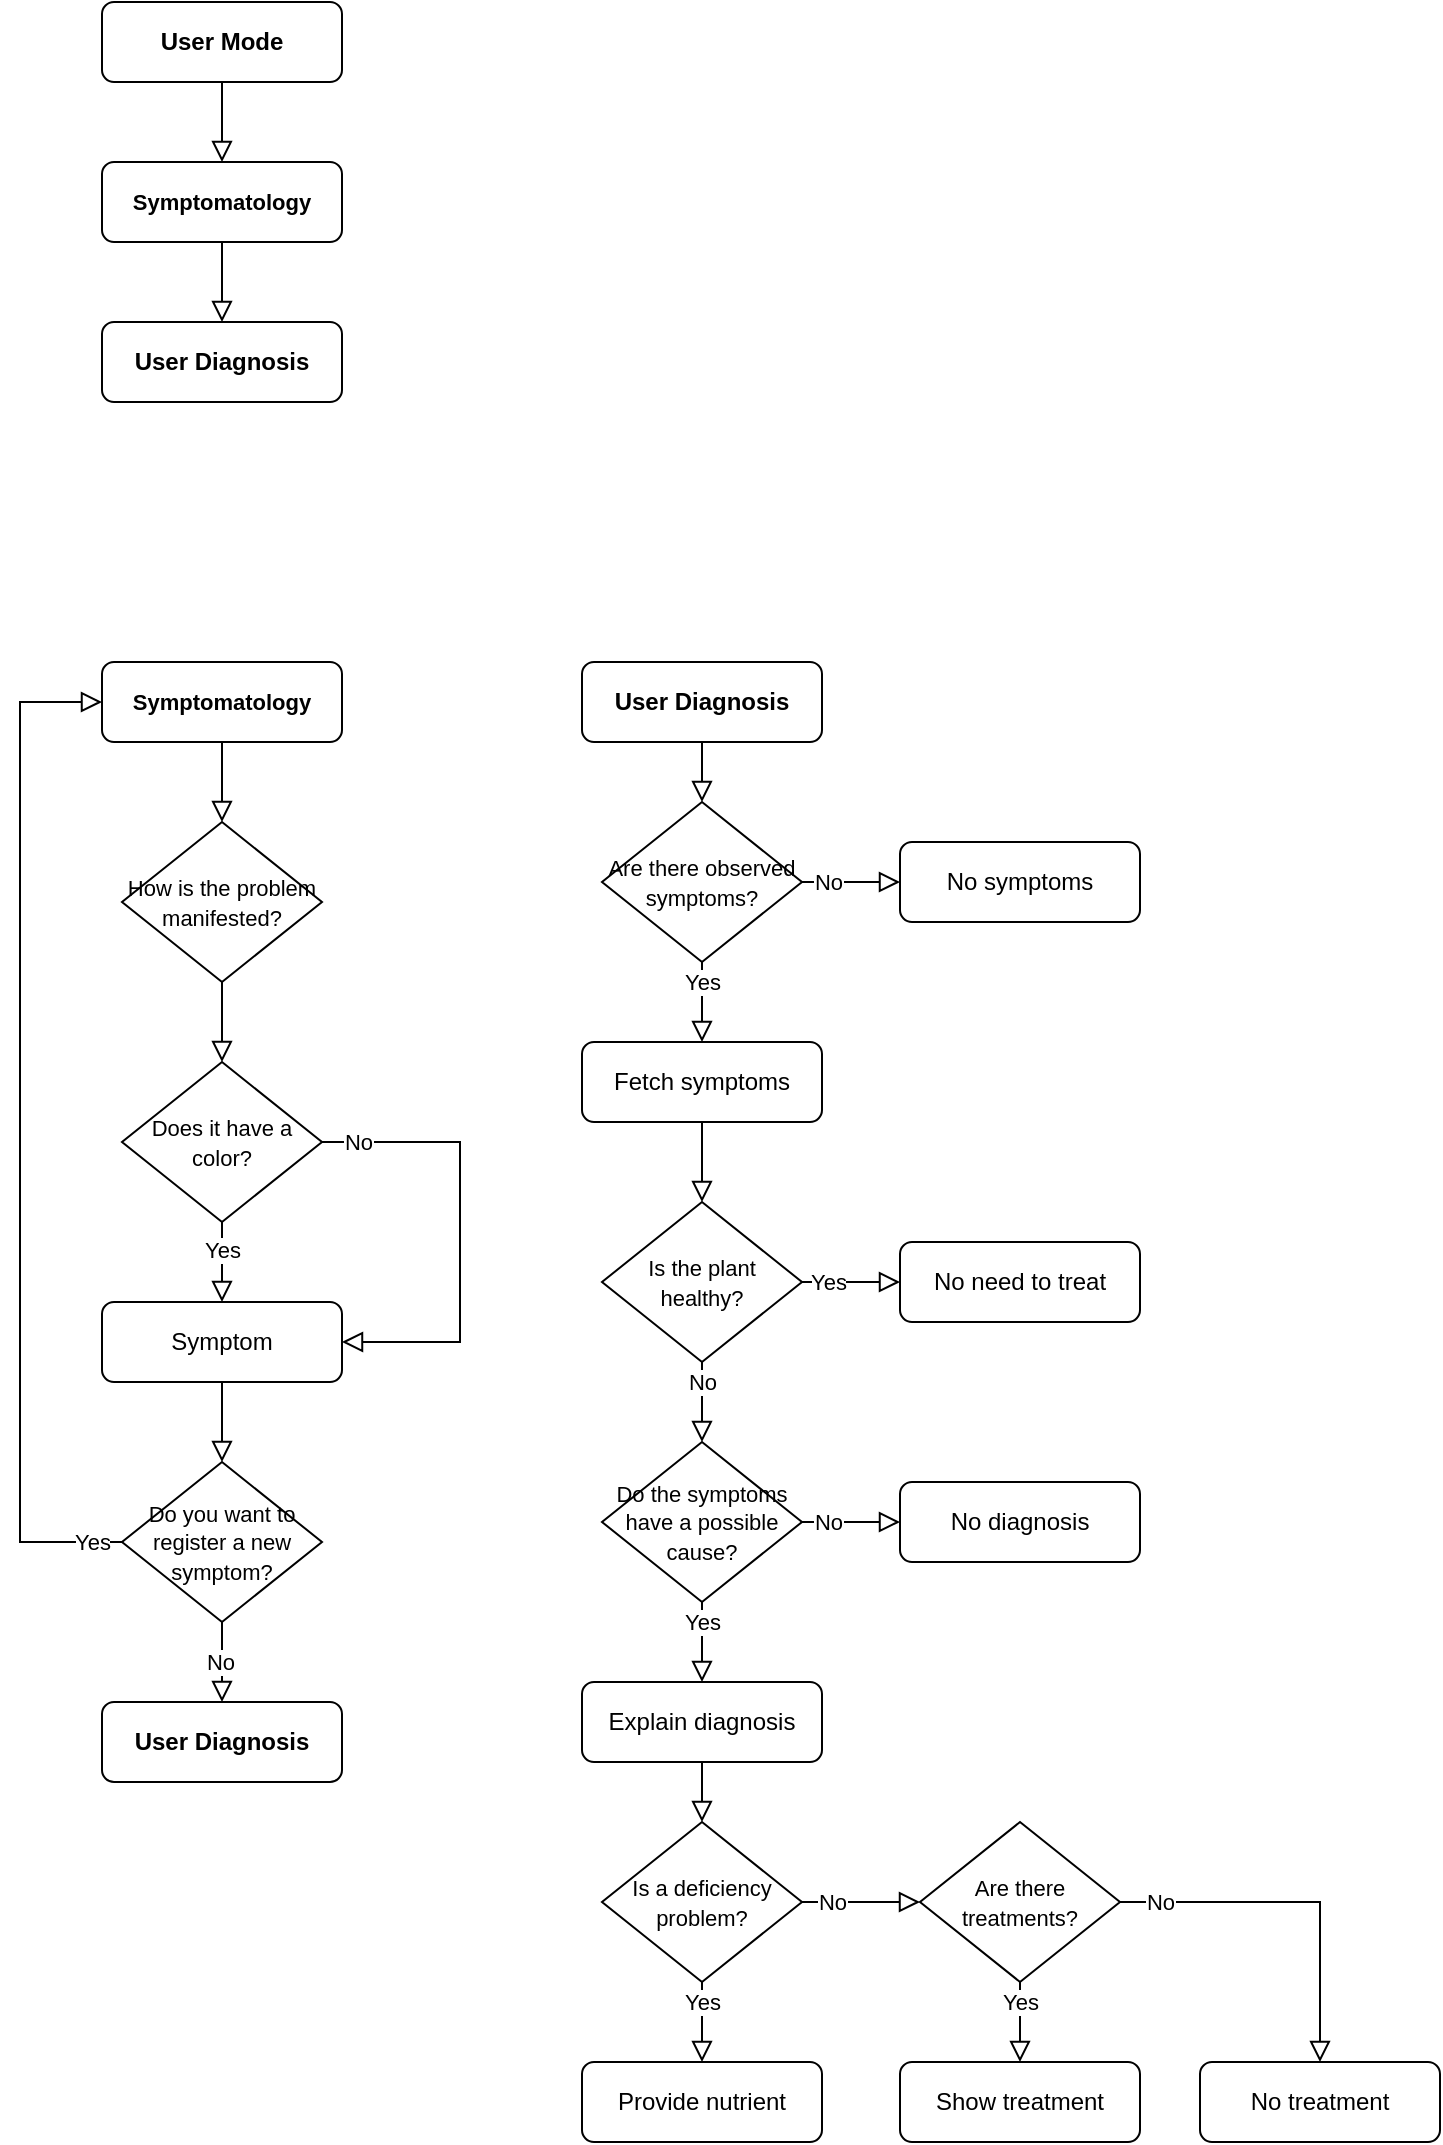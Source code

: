 <mxfile version="20.5.0" type="device"><diagram id="gQ4bxawv22ZL6m5ORLgO" name="Pagina-1"><mxGraphModel dx="3062" dy="3220" grid="1" gridSize="10" guides="1" tooltips="1" connect="1" arrows="1" fold="1" page="1" pageScale="1" pageWidth="827" pageHeight="1169" math="0" shadow="0"><root><mxCell id="0"/><mxCell id="1" parent="0"/><mxCell id="_CCxvdS052Tjwk7bX98a-1" value="User Mode" style="rounded=1;whiteSpace=wrap;html=1;fontSize=12;glass=0;strokeWidth=1;shadow=0;fontStyle=1" parent="1" vertex="1"><mxGeometry x="-1560" y="-2280" width="120" height="40" as="geometry"/></mxCell><mxCell id="_CCxvdS052Tjwk7bX98a-2" value="&lt;span style=&quot;font-size: 11px;&quot;&gt;Symptomatology&lt;br&gt;&lt;/span&gt;" style="rounded=1;whiteSpace=wrap;html=1;fontSize=12;glass=0;strokeWidth=1;shadow=0;fontStyle=1;labelBackgroundColor=none;labelBorderColor=none;" parent="1" vertex="1"><mxGeometry x="-1560" y="-2200" width="120" height="40" as="geometry"/></mxCell><mxCell id="_CCxvdS052Tjwk7bX98a-3" value="" style="rounded=0;html=1;jettySize=auto;orthogonalLoop=1;fontSize=11;endArrow=block;endFill=0;endSize=8;strokeWidth=1;shadow=0;labelBackgroundColor=default;edgeStyle=orthogonalEdgeStyle;exitX=0.5;exitY=1;exitDx=0;exitDy=0;" parent="1" source="_CCxvdS052Tjwk7bX98a-1" target="_CCxvdS052Tjwk7bX98a-2" edge="1"><mxGeometry x="-0.714" relative="1" as="geometry"><mxPoint as="offset"/><mxPoint x="-1300" y="-2160" as="sourcePoint"/><mxPoint x="-1220" y="-2040" as="targetPoint"/></mxGeometry></mxCell><mxCell id="_CCxvdS052Tjwk7bX98a-4" value="" style="rounded=0;html=1;jettySize=auto;orthogonalLoop=1;fontSize=11;endArrow=block;endFill=0;endSize=8;strokeWidth=1;shadow=0;labelBackgroundColor=default;edgeStyle=orthogonalEdgeStyle;" parent="1" source="_CCxvdS052Tjwk7bX98a-2" target="_CCxvdS052Tjwk7bX98a-5" edge="1"><mxGeometry x="-0.714" relative="1" as="geometry"><mxPoint as="offset"/><mxPoint x="-1490" y="-2230" as="sourcePoint"/><mxPoint x="-1490" y="-2190" as="targetPoint"/></mxGeometry></mxCell><mxCell id="_CCxvdS052Tjwk7bX98a-5" value="User Diagnosis" style="rounded=1;whiteSpace=wrap;html=1;fontSize=12;glass=0;strokeWidth=1;shadow=0;fontStyle=1" parent="1" vertex="1"><mxGeometry x="-1560" y="-2120" width="120" height="40" as="geometry"/></mxCell><mxCell id="_CCxvdS052Tjwk7bX98a-6" value="&lt;span style=&quot;font-size: 11px;&quot;&gt;Symptomatology&lt;br&gt;&lt;/span&gt;" style="rounded=1;whiteSpace=wrap;html=1;fontSize=12;glass=0;strokeWidth=1;shadow=0;fontStyle=1;labelBackgroundColor=none;labelBorderColor=none;" parent="1" vertex="1"><mxGeometry x="-1560" y="-1950" width="120" height="40" as="geometry"/></mxCell><mxCell id="_CCxvdS052Tjwk7bX98a-7" value="" style="rounded=0;html=1;jettySize=auto;orthogonalLoop=1;fontSize=11;endArrow=block;endFill=0;endSize=8;strokeWidth=1;shadow=0;labelBackgroundColor=default;edgeStyle=orthogonalEdgeStyle;" parent="1" source="_CCxvdS052Tjwk7bX98a-6" target="_CCxvdS052Tjwk7bX98a-35" edge="1"><mxGeometry x="0.333" relative="1" as="geometry"><mxPoint as="offset"/><mxPoint x="-1501" y="-1940" as="sourcePoint"/><mxPoint x="-1500" y="-1870" as="targetPoint"/></mxGeometry></mxCell><mxCell id="_CCxvdS052Tjwk7bX98a-8" value="" style="rounded=0;html=1;jettySize=auto;orthogonalLoop=1;fontSize=11;endArrow=block;endFill=0;endSize=8;strokeWidth=1;shadow=0;labelBackgroundColor=default;edgeStyle=orthogonalEdgeStyle;entryX=0.5;entryY=0;entryDx=0;entryDy=0;" parent="1" source="_CCxvdS052Tjwk7bX98a-35" target="_CCxvdS052Tjwk7bX98a-9" edge="1"><mxGeometry x="-0.5" relative="1" as="geometry"><mxPoint as="offset"/><mxPoint x="-1500" y="-1710" as="sourcePoint"/><mxPoint x="-1504" y="-1670" as="targetPoint"/></mxGeometry></mxCell><mxCell id="_CCxvdS052Tjwk7bX98a-9" value="&lt;span style=&quot;font-size: 11px;&quot;&gt;Does it have a color?&lt;/span&gt;" style="rhombus;whiteSpace=wrap;html=1;" parent="1" vertex="1"><mxGeometry x="-1550" y="-1750" width="100" height="80" as="geometry"/></mxCell><mxCell id="_CCxvdS052Tjwk7bX98a-10" value="Yes" style="rounded=0;html=1;jettySize=auto;orthogonalLoop=1;fontSize=11;endArrow=block;endFill=0;endSize=8;strokeWidth=1;shadow=0;labelBackgroundColor=default;edgeStyle=orthogonalEdgeStyle;exitX=0.5;exitY=1;exitDx=0;exitDy=0;" parent="1" source="_CCxvdS052Tjwk7bX98a-9" target="_CCxvdS052Tjwk7bX98a-11" edge="1"><mxGeometry x="-0.333" relative="1" as="geometry"><mxPoint as="offset"/><mxPoint x="-1624" y="-1480" as="sourcePoint"/><mxPoint x="-1500" y="-1550" as="targetPoint"/></mxGeometry></mxCell><mxCell id="_CCxvdS052Tjwk7bX98a-11" value="Symptom" style="rounded=1;whiteSpace=wrap;html=1;fontSize=12;glass=0;strokeWidth=1;shadow=0;" parent="1" vertex="1"><mxGeometry x="-1560" y="-1630" width="120" height="40" as="geometry"/></mxCell><mxCell id="_CCxvdS052Tjwk7bX98a-12" value="No" style="rounded=0;html=1;jettySize=auto;orthogonalLoop=1;fontSize=11;endArrow=block;endFill=0;endSize=8;strokeWidth=1;shadow=0;labelBackgroundColor=default;edgeStyle=elbowEdgeStyle;exitX=1;exitY=0.5;exitDx=0;exitDy=0;" parent="1" source="_CCxvdS052Tjwk7bX98a-9" target="_CCxvdS052Tjwk7bX98a-11" edge="1"><mxGeometry x="-0.847" relative="1" as="geometry"><mxPoint as="offset"/><mxPoint x="-1540" y="-1740" as="sourcePoint"/><mxPoint x="-1450" y="-1510" as="targetPoint"/><Array as="points"><mxPoint x="-1381" y="-1570"/></Array></mxGeometry></mxCell><mxCell id="_CCxvdS052Tjwk7bX98a-13" value="" style="rounded=0;html=1;jettySize=auto;orthogonalLoop=1;fontSize=11;endArrow=block;endFill=0;endSize=8;strokeWidth=1;shadow=0;labelBackgroundColor=default;exitX=0.5;exitY=1;exitDx=0;exitDy=0;" parent="1" source="_CCxvdS052Tjwk7bX98a-11" target="_CCxvdS052Tjwk7bX98a-14" edge="1"><mxGeometry x="0.333" relative="1" as="geometry"><mxPoint as="offset"/><mxPoint x="-1701" y="-1510" as="sourcePoint"/><mxPoint x="-1500" y="-1350" as="targetPoint"/></mxGeometry></mxCell><mxCell id="_CCxvdS052Tjwk7bX98a-14" value="&lt;span style=&quot;font-size: 11px;&quot;&gt;Do you want to register a new symptom?&lt;/span&gt;" style="rhombus;whiteSpace=wrap;html=1;" parent="1" vertex="1"><mxGeometry x="-1550" y="-1550" width="100" height="80" as="geometry"/></mxCell><mxCell id="_CCxvdS052Tjwk7bX98a-15" value="Yes" style="rounded=0;html=1;jettySize=auto;orthogonalLoop=1;fontSize=11;endArrow=block;endFill=0;endSize=8;strokeWidth=1;shadow=0;labelBackgroundColor=default;edgeStyle=orthogonalEdgeStyle;exitX=0;exitY=0.5;exitDx=0;exitDy=0;entryX=0;entryY=0.5;entryDx=0;entryDy=0;" parent="1" source="_CCxvdS052Tjwk7bX98a-14" target="_CCxvdS052Tjwk7bX98a-6" edge="1"><mxGeometry x="-0.941" relative="1" as="geometry"><mxPoint as="offset"/><mxPoint x="-1490" y="-1780" as="sourcePoint"/><mxPoint x="-1490" y="-1740" as="targetPoint"/><Array as="points"><mxPoint x="-1601" y="-1510"/><mxPoint x="-1601" y="-1930"/></Array></mxGeometry></mxCell><mxCell id="_CCxvdS052Tjwk7bX98a-16" value="User Diagnosis" style="rounded=1;whiteSpace=wrap;html=1;fontSize=12;glass=0;strokeWidth=1;shadow=0;fontStyle=1" parent="1" vertex="1"><mxGeometry x="-1320" y="-1950" width="120" height="40" as="geometry"/></mxCell><mxCell id="_CCxvdS052Tjwk7bX98a-17" value="&lt;span style=&quot;font-size: 11px;&quot;&gt;Are there observed symptoms?&lt;/span&gt;" style="rhombus;whiteSpace=wrap;html=1;" parent="1" vertex="1"><mxGeometry x="-1310" y="-1880" width="100" height="80" as="geometry"/></mxCell><mxCell id="_CCxvdS052Tjwk7bX98a-18" value="Yes" style="rounded=0;html=1;jettySize=auto;orthogonalLoop=1;fontSize=11;endArrow=block;endFill=0;endSize=8;strokeWidth=1;shadow=0;labelBackgroundColor=default;edgeStyle=orthogonalEdgeStyle;exitX=0.5;exitY=1;exitDx=0;exitDy=0;entryX=0.5;entryY=0;entryDx=0;entryDy=0;" parent="1" source="_CCxvdS052Tjwk7bX98a-17" target="_CCxvdS052Tjwk7bX98a-38" edge="1"><mxGeometry x="-0.5" relative="1" as="geometry"><mxPoint as="offset"/><mxPoint x="-1238" y="-2030" as="sourcePoint"/><mxPoint x="-1047" y="-1680" as="targetPoint"/></mxGeometry></mxCell><mxCell id="_CCxvdS052Tjwk7bX98a-19" value="&lt;span style=&quot;font-size: 11px;&quot;&gt;Do the symptoms have a possible cause?&lt;/span&gt;" style="rhombus;whiteSpace=wrap;html=1;" parent="1" vertex="1"><mxGeometry x="-1310" y="-1560" width="100" height="80" as="geometry"/></mxCell><mxCell id="_CCxvdS052Tjwk7bX98a-20" value="&lt;span style=&quot;font-size: 11px;&quot;&gt;Are there treatments?&lt;/span&gt;" style="rhombus;whiteSpace=wrap;html=1;" parent="1" vertex="1"><mxGeometry x="-1151" y="-1370" width="100" height="80" as="geometry"/></mxCell><mxCell id="_CCxvdS052Tjwk7bX98a-21" value="Yes" style="rounded=0;html=1;jettySize=auto;orthogonalLoop=1;fontSize=11;endArrow=block;endFill=0;endSize=8;strokeWidth=1;shadow=0;labelBackgroundColor=default;entryX=0.5;entryY=0;entryDx=0;entryDy=0;" parent="1" source="_CCxvdS052Tjwk7bX98a-19" target="_CCxvdS052Tjwk7bX98a-22" edge="1"><mxGeometry x="-0.5" relative="1" as="geometry"><mxPoint as="offset"/><mxPoint x="-1237" y="-1710" as="sourcePoint"/><mxPoint x="-1237" y="-1670" as="targetPoint"/></mxGeometry></mxCell><mxCell id="_CCxvdS052Tjwk7bX98a-22" value="Explain diagnosis" style="rounded=1;whiteSpace=wrap;html=1;fontSize=12;glass=0;strokeWidth=1;shadow=0;fontStyle=0" parent="1" vertex="1"><mxGeometry x="-1320" y="-1440" width="120" height="40" as="geometry"/></mxCell><mxCell id="_CCxvdS052Tjwk7bX98a-23" value="Show treatment" style="rounded=1;whiteSpace=wrap;html=1;fontSize=12;glass=0;strokeWidth=1;shadow=0;fontStyle=0" parent="1" vertex="1"><mxGeometry x="-1161" y="-1250" width="120" height="40" as="geometry"/></mxCell><mxCell id="_CCxvdS052Tjwk7bX98a-24" value="Yes" style="rounded=0;html=1;jettySize=auto;orthogonalLoop=1;fontSize=11;endArrow=block;endFill=0;endSize=8;strokeWidth=1;shadow=0;labelBackgroundColor=default;edgeStyle=orthogonalEdgeStyle;" parent="1" source="_CCxvdS052Tjwk7bX98a-20" target="_CCxvdS052Tjwk7bX98a-23" edge="1"><mxGeometry x="-0.5" relative="1" as="geometry"><mxPoint as="offset"/><mxPoint x="-1040" y="-1520" as="sourcePoint"/><mxPoint x="-910" y="-1540" as="targetPoint"/></mxGeometry></mxCell><mxCell id="_CCxvdS052Tjwk7bX98a-25" value="" style="rounded=0;html=1;jettySize=auto;orthogonalLoop=1;fontSize=11;endArrow=block;endFill=0;endSize=8;strokeWidth=1;shadow=0;labelBackgroundColor=default;exitX=0.5;exitY=1;exitDx=0;exitDy=0;entryX=0.5;entryY=0;entryDx=0;entryDy=0;" parent="1" source="_CCxvdS052Tjwk7bX98a-22" target="_CCxvdS052Tjwk7bX98a-31" edge="1"><mxGeometry x="-0.5" relative="1" as="geometry"><mxPoint as="offset"/><mxPoint x="-1228" y="-1360" as="sourcePoint"/><mxPoint x="-1228" y="-1310" as="targetPoint"/></mxGeometry></mxCell><mxCell id="_CCxvdS052Tjwk7bX98a-26" value="" style="rounded=0;html=1;jettySize=auto;orthogonalLoop=1;fontSize=11;endArrow=block;endFill=0;endSize=8;strokeWidth=1;shadow=0;labelBackgroundColor=default;edgeStyle=orthogonalEdgeStyle;exitX=0.5;exitY=1;exitDx=0;exitDy=0;" parent="1" source="_CCxvdS052Tjwk7bX98a-16" target="_CCxvdS052Tjwk7bX98a-17" edge="1"><mxGeometry x="-0.5" relative="1" as="geometry"><mxPoint as="offset"/><mxPoint x="-1248" y="-1780" as="sourcePoint"/><mxPoint x="-1248" y="-1740" as="targetPoint"/></mxGeometry></mxCell><mxCell id="_CCxvdS052Tjwk7bX98a-27" value="No diagnosis" style="rounded=1;whiteSpace=wrap;html=1;fontSize=12;glass=0;strokeWidth=1;shadow=0;fontStyle=0" parent="1" vertex="1"><mxGeometry x="-1161" y="-1540" width="120" height="40" as="geometry"/></mxCell><mxCell id="_CCxvdS052Tjwk7bX98a-28" value="No" style="rounded=0;html=1;jettySize=auto;orthogonalLoop=1;fontSize=11;endArrow=block;endFill=0;endSize=8;strokeWidth=1;shadow=0;labelBackgroundColor=default;entryX=0;entryY=0.5;entryDx=0;entryDy=0;exitX=1;exitY=0.5;exitDx=0;exitDy=0;edgeStyle=orthogonalEdgeStyle;" parent="1" source="_CCxvdS052Tjwk7bX98a-19" target="_CCxvdS052Tjwk7bX98a-27" edge="1"><mxGeometry x="-0.5" relative="1" as="geometry"><mxPoint as="offset"/><mxPoint x="-1237" y="-1590" as="sourcePoint"/><mxPoint x="-1237" y="-1550" as="targetPoint"/></mxGeometry></mxCell><mxCell id="_CCxvdS052Tjwk7bX98a-29" value="No treatment" style="rounded=1;whiteSpace=wrap;html=1;fontSize=12;glass=0;strokeWidth=1;shadow=0;fontStyle=0" parent="1" vertex="1"><mxGeometry x="-1011" y="-1250" width="120" height="40" as="geometry"/></mxCell><mxCell id="_CCxvdS052Tjwk7bX98a-30" value="No" style="rounded=0;html=1;jettySize=auto;orthogonalLoop=1;fontSize=11;endArrow=block;endFill=0;endSize=8;strokeWidth=1;shadow=0;labelBackgroundColor=default;entryX=0.5;entryY=0;entryDx=0;entryDy=0;exitX=1;exitY=0.5;exitDx=0;exitDy=0;edgeStyle=orthogonalEdgeStyle;" parent="1" source="_CCxvdS052Tjwk7bX98a-20" target="_CCxvdS052Tjwk7bX98a-29" edge="1"><mxGeometry x="-0.78" relative="1" as="geometry"><mxPoint as="offset"/><mxPoint x="-995" y="-1350" as="sourcePoint"/><mxPoint x="-1035" y="-1260" as="targetPoint"/></mxGeometry></mxCell><mxCell id="_CCxvdS052Tjwk7bX98a-31" value="&lt;span style=&quot;font-size: 11px;&quot;&gt;Is a deficiency problem?&lt;/span&gt;" style="rhombus;whiteSpace=wrap;html=1;" parent="1" vertex="1"><mxGeometry x="-1310" y="-1370" width="100" height="80" as="geometry"/></mxCell><mxCell id="_CCxvdS052Tjwk7bX98a-32" value="Yes" style="rounded=0;html=1;jettySize=auto;orthogonalLoop=1;fontSize=11;endArrow=block;endFill=0;endSize=8;strokeWidth=1;shadow=0;labelBackgroundColor=default;exitX=0.5;exitY=1;exitDx=0;exitDy=0;" parent="1" source="_CCxvdS052Tjwk7bX98a-31" target="_CCxvdS052Tjwk7bX98a-33" edge="1"><mxGeometry x="-0.5" relative="1" as="geometry"><mxPoint as="offset"/><mxPoint x="-1238" y="-1510" as="sourcePoint"/><mxPoint x="-1147" y="-1440" as="targetPoint"/></mxGeometry></mxCell><mxCell id="_CCxvdS052Tjwk7bX98a-33" value="Provide nutrient" style="rounded=1;whiteSpace=wrap;html=1;fontSize=12;glass=0;strokeWidth=1;shadow=0;fontStyle=0" parent="1" vertex="1"><mxGeometry x="-1320" y="-1250" width="120" height="40" as="geometry"/></mxCell><mxCell id="_CCxvdS052Tjwk7bX98a-34" value="No" style="rounded=0;html=1;jettySize=auto;orthogonalLoop=1;fontSize=11;endArrow=block;endFill=0;endSize=8;strokeWidth=1;shadow=0;labelBackgroundColor=default;exitX=1;exitY=0.5;exitDx=0;exitDy=0;edgeStyle=orthogonalEdgeStyle;" parent="1" source="_CCxvdS052Tjwk7bX98a-31" target="_CCxvdS052Tjwk7bX98a-20" edge="1"><mxGeometry x="-0.5" relative="1" as="geometry"><mxPoint as="offset"/><mxPoint x="-1110" y="-1440" as="sourcePoint"/><mxPoint x="-1238" y="-1470" as="targetPoint"/></mxGeometry></mxCell><mxCell id="_CCxvdS052Tjwk7bX98a-35" value="&lt;span style=&quot;font-size: 11px;&quot;&gt;How is the problem manifested?&lt;/span&gt;" style="rhombus;whiteSpace=wrap;html=1;" parent="1" vertex="1"><mxGeometry x="-1550" y="-1870" width="100" height="80" as="geometry"/></mxCell><mxCell id="_CCxvdS052Tjwk7bX98a-36" value="No" style="rounded=0;html=1;jettySize=auto;orthogonalLoop=1;fontSize=11;endArrow=block;endFill=0;endSize=8;strokeWidth=1;shadow=0;labelBackgroundColor=default;exitX=0.5;exitY=1;exitDx=0;exitDy=0;" parent="1" source="_CCxvdS052Tjwk7bX98a-14" target="_CCxvdS052Tjwk7bX98a-37" edge="1"><mxGeometry y="-1" relative="1" as="geometry"><mxPoint as="offset"/><mxPoint x="-1490" y="-1580" as="sourcePoint"/><mxPoint x="-1411" y="-1380" as="targetPoint"/></mxGeometry></mxCell><mxCell id="_CCxvdS052Tjwk7bX98a-37" value="User Diagnosis" style="rounded=1;whiteSpace=wrap;html=1;fontSize=12;glass=0;strokeWidth=1;shadow=0;fontStyle=1" parent="1" vertex="1"><mxGeometry x="-1560" y="-1430" width="120" height="40" as="geometry"/></mxCell><mxCell id="_CCxvdS052Tjwk7bX98a-38" value="Fetch symptoms" style="rounded=1;whiteSpace=wrap;html=1;fontSize=12;glass=0;strokeWidth=1;shadow=0;fontStyle=0" parent="1" vertex="1"><mxGeometry x="-1320" y="-1760" width="120" height="40" as="geometry"/></mxCell><mxCell id="_CCxvdS052Tjwk7bX98a-39" value="No symptoms" style="rounded=1;whiteSpace=wrap;html=1;fontSize=12;glass=0;strokeWidth=1;shadow=0;fontStyle=0" parent="1" vertex="1"><mxGeometry x="-1161" y="-1860" width="120" height="40" as="geometry"/></mxCell><mxCell id="_CCxvdS052Tjwk7bX98a-40" value="No" style="rounded=0;html=1;jettySize=auto;orthogonalLoop=1;fontSize=11;endArrow=block;endFill=0;endSize=8;strokeWidth=1;shadow=0;labelBackgroundColor=default;exitX=1;exitY=0.5;exitDx=0;exitDy=0;edgeStyle=orthogonalEdgeStyle;entryX=0;entryY=0.5;entryDx=0;entryDy=0;" parent="1" source="_CCxvdS052Tjwk7bX98a-17" target="_CCxvdS052Tjwk7bX98a-39" edge="1"><mxGeometry x="-0.5" relative="1" as="geometry"><mxPoint as="offset"/><mxPoint x="-1170" y="-1860" as="sourcePoint"/><mxPoint x="-1059" y="-1780" as="targetPoint"/></mxGeometry></mxCell><mxCell id="_CCxvdS052Tjwk7bX98a-41" value="" style="rounded=0;html=1;jettySize=auto;orthogonalLoop=1;fontSize=11;endArrow=block;endFill=0;endSize=8;strokeWidth=1;shadow=0;labelBackgroundColor=default;edgeStyle=orthogonalEdgeStyle;exitX=0.5;exitY=1;exitDx=0;exitDy=0;" parent="1" source="_CCxvdS052Tjwk7bX98a-38" target="_CCxvdS052Tjwk7bX98a-42" edge="1"><mxGeometry x="-0.5" relative="1" as="geometry"><mxPoint as="offset"/><mxPoint x="-1519" y="-1830" as="sourcePoint"/><mxPoint x="-1519" y="-1790" as="targetPoint"/></mxGeometry></mxCell><mxCell id="_CCxvdS052Tjwk7bX98a-42" value="&lt;span style=&quot;font-size: 11px;&quot;&gt;Is the plant healthy?&lt;/span&gt;" style="rhombus;whiteSpace=wrap;html=1;" parent="1" vertex="1"><mxGeometry x="-1310" y="-1680" width="100" height="80" as="geometry"/></mxCell><mxCell id="_CCxvdS052Tjwk7bX98a-43" value="No" style="rounded=0;html=1;jettySize=auto;orthogonalLoop=1;fontSize=11;endArrow=block;endFill=0;endSize=8;strokeWidth=1;shadow=0;labelBackgroundColor=default;exitX=0.5;exitY=1;exitDx=0;exitDy=0;edgeStyle=orthogonalEdgeStyle;entryX=0.5;entryY=0;entryDx=0;entryDy=0;" parent="1" source="_CCxvdS052Tjwk7bX98a-42" target="_CCxvdS052Tjwk7bX98a-19" edge="1"><mxGeometry x="-0.5" relative="1" as="geometry"><mxPoint as="offset"/><mxPoint x="-1190" y="-1750" as="sourcePoint"/><mxPoint x="-820" y="-1680" as="targetPoint"/></mxGeometry></mxCell><mxCell id="_CCxvdS052Tjwk7bX98a-44" value="No need to treat" style="rounded=1;whiteSpace=wrap;html=1;fontSize=12;glass=0;strokeWidth=1;shadow=0;fontStyle=0" parent="1" vertex="1"><mxGeometry x="-1161" y="-1660" width="120" height="40" as="geometry"/></mxCell><mxCell id="_CCxvdS052Tjwk7bX98a-45" value="Yes" style="rounded=0;html=1;jettySize=auto;orthogonalLoop=1;fontSize=11;endArrow=block;endFill=0;endSize=8;strokeWidth=1;shadow=0;labelBackgroundColor=default;entryX=0;entryY=0.5;entryDx=0;entryDy=0;exitX=1;exitY=0.5;exitDx=0;exitDy=0;edgeStyle=orthogonalEdgeStyle;" parent="1" source="_CCxvdS052Tjwk7bX98a-42" target="_CCxvdS052Tjwk7bX98a-44" edge="1"><mxGeometry x="-0.5" relative="1" as="geometry"><mxPoint as="offset"/><mxPoint x="-1181" y="-1760" as="sourcePoint"/><mxPoint x="-1218" y="-1670" as="targetPoint"/></mxGeometry></mxCell></root></mxGraphModel></diagram></mxfile>